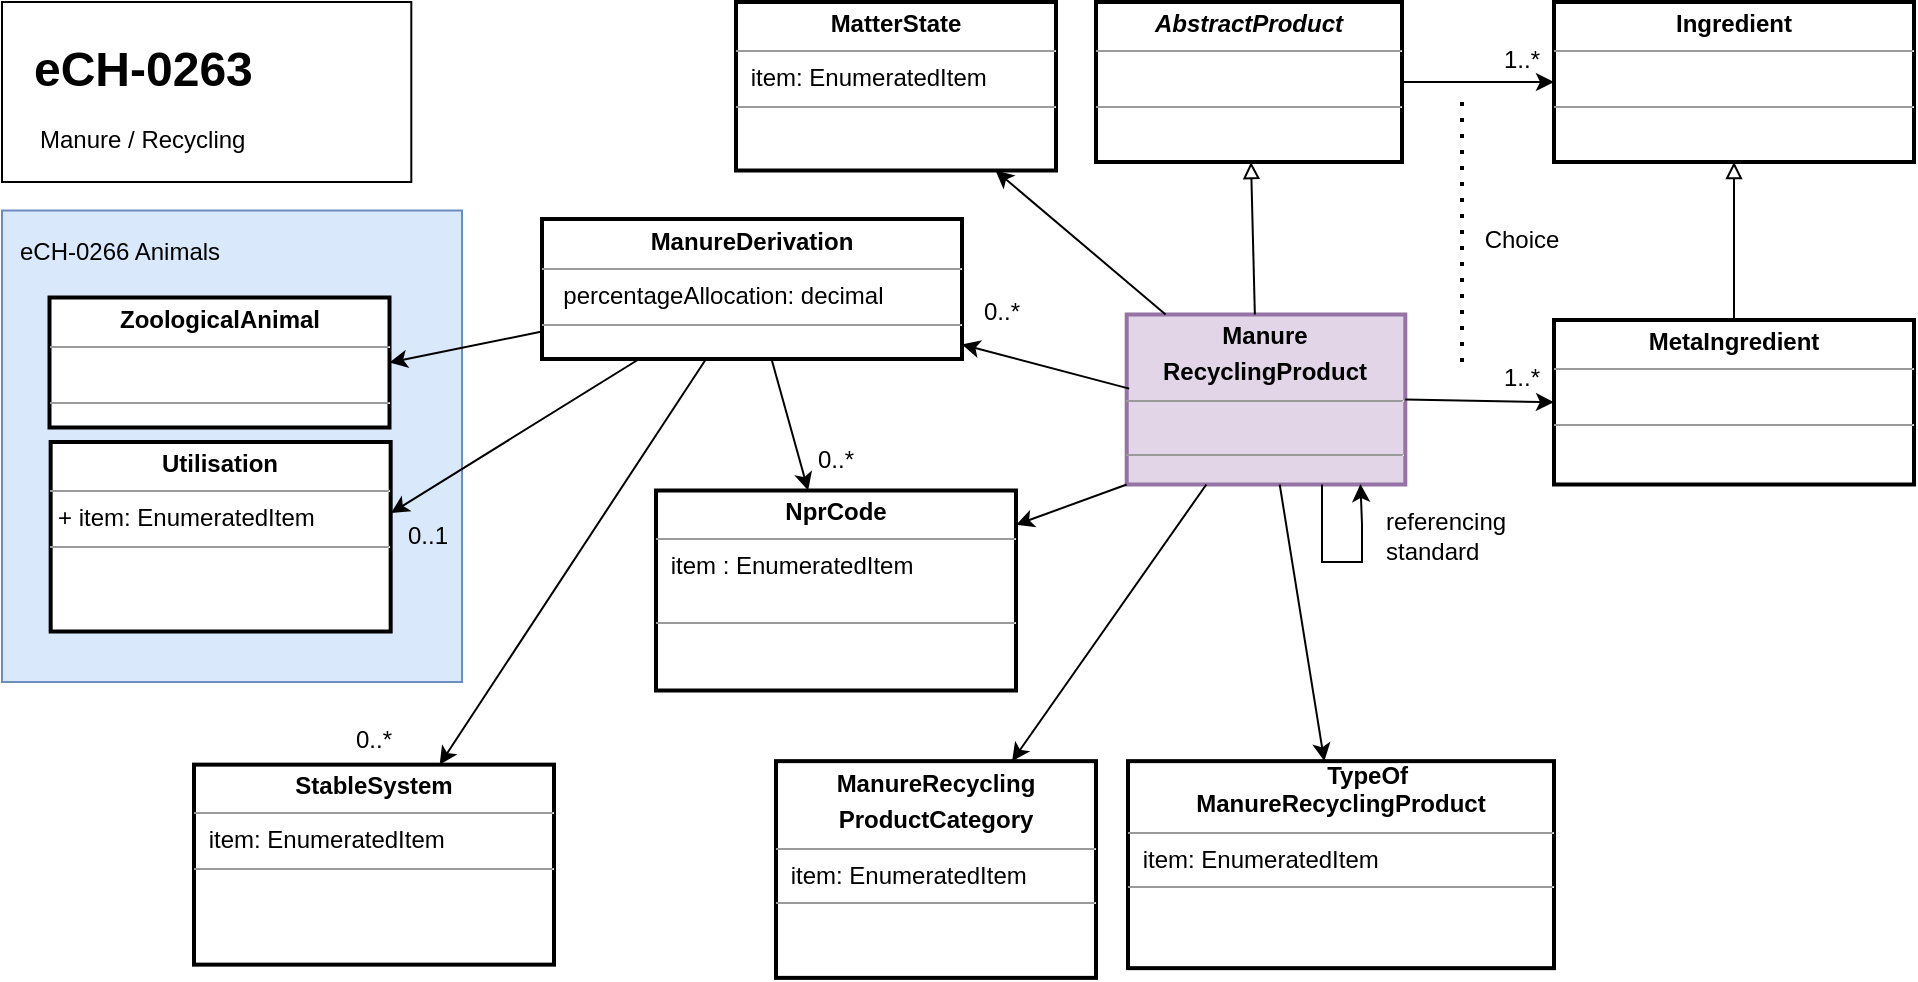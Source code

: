 <mxfile version="20.5.3" type="embed"><diagram name="Page-1" id="qBD6op3qUp-WdUlCAM_y"><mxGraphModel dx="4010" dy="704" grid="1" gridSize="10" guides="1" tooltips="1" connect="1" arrows="1" fold="1" page="1" pageScale="1" pageWidth="1169" pageHeight="827" math="0" shadow="0"><root><mxCell id="0"/><mxCell id="1" parent="0"/><mxCell id="UCvxWR03_ax1GN8wgk-j-15" value="&lt;p style=&quot;margin:0px;margin-top:4px;text-align:center;&quot;&gt;&lt;b&gt;Manure&lt;/b&gt;&lt;/p&gt;&lt;p style=&quot;margin:0px;margin-top:4px;text-align:center;&quot;&gt;&lt;b&gt;RecyclingProduct&lt;/b&gt;&lt;/p&gt;&lt;hr size=&quot;1&quot;&gt;&lt;p style=&quot;margin:0px;margin-left:4px;&quot;&gt;&amp;nbsp;&lt;br&gt;&lt;/p&gt;&lt;hr size=&quot;1&quot;&gt;&lt;p style=&quot;margin:0px;margin-left:4px;&quot;&gt;&lt;br&gt;&lt;/p&gt;" style="verticalAlign=top;align=left;overflow=fill;fontSize=12;fontFamily=Helvetica;html=1;sketch=0;strokeWidth=2;fillColor=#e1d5e7;strokeColor=#9673a6;" parent="1" vertex="1"><mxGeometry x="-2907.65" y="196.25" width="139.3" height="85" as="geometry"/></mxCell><mxCell id="UCvxWR03_ax1GN8wgk-j-17" value="" style="endArrow=classic;html=1;sketch=0;fontFamily=Helvetica;curved=1;" parent="1" source="UCvxWR03_ax1GN8wgk-j-15" target="UCvxWR03_ax1GN8wgk-j-23" edge="1"><mxGeometry width="50" height="50" relative="1" as="geometry"><mxPoint x="-2302.31" y="304.7" as="sourcePoint"/><mxPoint x="-2481.8" y="635.265" as="targetPoint"/></mxGeometry></mxCell><mxCell id="UCvxWR03_ax1GN8wgk-j-23" value="&lt;div style=&quot;text-align: center;&quot;&gt;&lt;span style=&quot;background-color: initial; border-color: var(--border-color);&quot;&gt;&lt;span style=&quot;font-style: italic; white-space: pre;&quot;&gt; &lt;/span&gt;&lt;i&gt;&amp;nbsp; &amp;nbsp; &amp;nbsp; &amp;nbsp;&lt;/i&gt;&lt;b style=&quot;&quot;&gt;TypeOf&lt;/b&gt;&lt;/span&gt;&lt;/div&gt;&lt;span style=&quot;border-color: var(--border-color);&quot;&gt;&lt;div style=&quot;text-align: center;&quot;&gt;&lt;span style=&quot;background-color: initial; border-color: var(--border-color);&quot;&gt;&lt;span style=&quot;background-color: initial;&quot;&gt;&lt;b style=&quot;&quot;&gt;ManureRecyclingProduct&lt;/b&gt;&lt;/span&gt;&lt;/span&gt;&lt;/div&gt;&lt;/span&gt;&lt;hr size=&quot;1&quot;&gt;&lt;p style=&quot;margin:0px;margin-left:4px;&quot;&gt;&amp;nbsp;item: EnumeratedItem&lt;br&gt;&lt;/p&gt;&lt;hr size=&quot;1&quot;&gt;&lt;p style=&quot;margin:0px;margin-left:4px;&quot;&gt;&lt;br&gt;&lt;/p&gt;" style="verticalAlign=top;align=left;overflow=fill;fontSize=12;fontFamily=Helvetica;html=1;sketch=0;strokeWidth=2;" parent="1" vertex="1"><mxGeometry x="-2907" y="419.57" width="213" height="103.5" as="geometry"/></mxCell><mxCell id="UCvxWR03_ax1GN8wgk-j-24" value="" style="rounded=0;whiteSpace=wrap;html=1;fillColor=#dae8fc;strokeColor=#6c8ebf;fontFamily=Helvetica;" parent="1" vertex="1"><mxGeometry x="-3470" y="144.25" width="230" height="235.75" as="geometry"/></mxCell><mxCell id="UCvxWR03_ax1GN8wgk-j-25" value="eCH-0266 Animals" style="text;html=1;strokeColor=none;fillColor=none;align=left;verticalAlign=middle;whiteSpace=wrap;rounded=0;strokeWidth=2;fontFamily=Helvetica;" parent="1" vertex="1"><mxGeometry x="-3463" y="150" width="290" height="30" as="geometry"/></mxCell><mxCell id="UCvxWR03_ax1GN8wgk-j-26" value="&lt;p style=&quot;margin:0px;margin-top:4px;text-align:center;&quot;&gt;&lt;b&gt;ZoologicalAnimal&lt;/b&gt;&lt;/p&gt;&lt;hr size=&quot;1&quot;&gt;&lt;p style=&quot;margin:0px;margin-left:4px;&quot;&gt;&amp;nbsp;&amp;nbsp;&lt;br&gt;&lt;/p&gt;&lt;hr size=&quot;1&quot;&gt;&lt;p style=&quot;margin:0px;margin-left:4px;&quot;&gt;&lt;br&gt;&lt;/p&gt;" style="verticalAlign=top;align=left;overflow=fill;fontSize=12;fontFamily=Helvetica;html=1;sketch=0;strokeWidth=2;" parent="1" vertex="1"><mxGeometry x="-3446.25" y="187.75" width="170" height="65" as="geometry"/></mxCell><mxCell id="UCvxWR03_ax1GN8wgk-j-27" value="&lt;p style=&quot;margin:0px;margin-top:4px;text-align:center;&quot;&gt;&lt;b&gt;ManureDerivation&lt;/b&gt;&lt;/p&gt;&lt;hr size=&quot;1&quot;&gt;&lt;p style=&quot;margin:0px;margin-left:4px;&quot;&gt;&amp;nbsp; percentageAllocation: decimal&lt;br&gt;&lt;/p&gt;&lt;hr size=&quot;1&quot;&gt;&lt;p style=&quot;margin:0px;margin-left:4px;&quot;&gt;&lt;br&gt;&lt;/p&gt;" style="verticalAlign=top;align=left;overflow=fill;fontSize=12;fontFamily=Helvetica;html=1;sketch=0;strokeWidth=2;" parent="1" vertex="1"><mxGeometry x="-3200" y="148.5" width="210" height="70" as="geometry"/></mxCell><mxCell id="UCvxWR03_ax1GN8wgk-j-28" value="" style="endArrow=classic;html=1;sketch=0;fontFamily=Helvetica;curved=1;entryX=1;entryY=0.5;entryDx=0;entryDy=0;" parent="1" source="UCvxWR03_ax1GN8wgk-j-27" target="UCvxWR03_ax1GN8wgk-j-26" edge="1"><mxGeometry width="50" height="50" relative="1" as="geometry"><mxPoint x="-3174.41" y="547.82" as="sourcePoint"/><mxPoint x="-3350.5" y="553.068" as="targetPoint"/></mxGeometry></mxCell><mxCell id="UCvxWR03_ax1GN8wgk-j-29" value="&lt;p style=&quot;margin:0px;margin-top:4px;text-align:center;&quot;&gt;&lt;b&gt;StableSystem&lt;/b&gt;&lt;/p&gt;&lt;hr size=&quot;1&quot;&gt;&lt;p style=&quot;margin:0px;margin-left:4px;&quot;&gt;&amp;nbsp;item: EnumeratedItem&lt;br&gt;&lt;/p&gt;&lt;hr size=&quot;1&quot;&gt;&lt;p style=&quot;margin:0px;margin-left:4px;&quot;&gt;&lt;br&gt;&lt;/p&gt;" style="verticalAlign=top;align=left;overflow=fill;fontSize=12;fontFamily=Helvetica;html=1;sketch=0;strokeWidth=2;" parent="1" vertex="1"><mxGeometry x="-3374" y="421.32" width="180" height="100" as="geometry"/></mxCell><mxCell id="UCvxWR03_ax1GN8wgk-j-30" value="" style="endArrow=classic;html=1;sketch=0;fontFamily=Helvetica;curved=1;" parent="1" source="UCvxWR03_ax1GN8wgk-j-27" target="UCvxWR03_ax1GN8wgk-j-29" edge="1"><mxGeometry width="50" height="50" relative="1" as="geometry"><mxPoint x="-3153" y="260" as="sourcePoint"/><mxPoint x="-3350.5" y="553.068" as="targetPoint"/></mxGeometry></mxCell><mxCell id="UCvxWR03_ax1GN8wgk-j-31" value="&lt;p style=&quot;margin:0px;margin-top:4px;text-align:center;&quot;&gt;&lt;b style=&quot;background-color: initial;&quot;&gt;Utilisation&lt;/b&gt;&lt;br&gt;&lt;/p&gt;&lt;hr size=&quot;1&quot;&gt;&lt;p style=&quot;margin:0px;margin-left:4px;&quot;&gt;+ item: EnumeratedItem&lt;br&gt;&lt;/p&gt;&lt;hr size=&quot;1&quot;&gt;&lt;p style=&quot;margin:0px;margin-left:4px;&quot;&gt;&lt;br&gt;&lt;/p&gt;" style="verticalAlign=top;align=left;overflow=fill;fontSize=12;fontFamily=Helvetica;html=1;sketch=0;strokeWidth=2;" parent="1" vertex="1"><mxGeometry x="-3445.67" y="260" width="170" height="94.75" as="geometry"/></mxCell><mxCell id="UCvxWR03_ax1GN8wgk-j-32" value="" style="endArrow=classic;html=1;sketch=0;fontFamily=Helvetica;curved=1;entryX=1.001;entryY=0.375;entryDx=0;entryDy=0;entryPerimeter=0;" parent="1" source="UCvxWR03_ax1GN8wgk-j-27" target="UCvxWR03_ax1GN8wgk-j-31" edge="1"><mxGeometry width="50" height="50" relative="1" as="geometry"><mxPoint x="-3126.35" y="575.75" as="sourcePoint"/><mxPoint x="-3268.148" y="786.75" as="targetPoint"/></mxGeometry></mxCell><mxCell id="UCvxWR03_ax1GN8wgk-j-33" value="0..1" style="text;html=1;strokeColor=none;fillColor=none;align=center;verticalAlign=middle;whiteSpace=wrap;rounded=0;fontFamily=Helvetica;" parent="1" vertex="1"><mxGeometry x="-3287" y="292.38" width="60" height="30" as="geometry"/></mxCell><mxCell id="UCvxWR03_ax1GN8wgk-j-37" value="&lt;p style=&quot;margin:0px;margin-top:4px;text-align:center;&quot;&gt;&lt;b&gt;ManureRecycling&lt;/b&gt;&lt;/p&gt;&lt;p style=&quot;margin:0px;margin-top:4px;text-align:center;&quot;&gt;&lt;b style=&quot;background-color: initial;&quot;&gt;ProductCategory&lt;/b&gt;&lt;/p&gt;&lt;hr size=&quot;1&quot;&gt;&lt;p style=&quot;margin:0px;margin-left:4px;&quot;&gt;&amp;nbsp;item: EnumeratedItem&lt;br&gt;&lt;/p&gt;&lt;hr size=&quot;1&quot;&gt;&lt;p style=&quot;margin:0px;margin-left:4px;&quot;&gt;&lt;br&gt;&lt;/p&gt;" style="verticalAlign=top;align=left;overflow=fill;fontSize=12;fontFamily=Helvetica;html=1;sketch=0;strokeWidth=2;" parent="1" vertex="1"><mxGeometry x="-3083" y="419.57" width="160" height="108.37" as="geometry"/></mxCell><mxCell id="UCvxWR03_ax1GN8wgk-j-38" value="" style="endArrow=classic;html=1;sketch=0;fontFamily=Helvetica;curved=1;" parent="1" source="UCvxWR03_ax1GN8wgk-j-15" target="UCvxWR03_ax1GN8wgk-j-37" edge="1"><mxGeometry width="50" height="50" relative="1" as="geometry"><mxPoint x="-2559.296" y="265.25" as="sourcePoint"/><mxPoint x="-2529.655" y="354.25" as="targetPoint"/></mxGeometry></mxCell><mxCell id="UCvxWR03_ax1GN8wgk-j-39" value="&lt;p style=&quot;margin:0px;margin-top:4px;text-align:center;&quot;&gt;&lt;b&gt;NprCode&lt;/b&gt;&lt;/p&gt;&lt;hr size=&quot;1&quot;&gt;&lt;p style=&quot;margin:0px;margin-left:4px;&quot;&gt;&amp;nbsp;item : EnumeratedItem&lt;br&gt;&lt;/p&gt;&lt;p style=&quot;margin:0px;margin-left:4px;&quot;&gt;&amp;nbsp;&lt;/p&gt;&lt;hr size=&quot;1&quot;&gt;&lt;p style=&quot;margin:0px;margin-left:4px;&quot;&gt;&lt;br&gt;&lt;/p&gt;" style="verticalAlign=top;align=left;overflow=fill;fontSize=12;fontFamily=Helvetica;html=1;sketch=0;strokeWidth=2;" parent="1" vertex="1"><mxGeometry x="-3143" y="284.25" width="180" height="100" as="geometry"/></mxCell><mxCell id="UCvxWR03_ax1GN8wgk-j-40" value="" style="endArrow=classic;html=1;sketch=0;fontFamily=Helvetica;curved=1;exitX=0;exitY=1;exitDx=0;exitDy=0;" parent="1" source="UCvxWR03_ax1GN8wgk-j-15" target="UCvxWR03_ax1GN8wgk-j-39" edge="1"><mxGeometry width="50" height="50" relative="1" as="geometry"><mxPoint x="-2780.766" y="265.335" as="sourcePoint"/><mxPoint x="-2901.75" y="274.061" as="targetPoint"/></mxGeometry></mxCell><mxCell id="UCvxWR03_ax1GN8wgk-j-42" value="&lt;p style=&quot;margin:0px;margin-top:4px;text-align:center;&quot;&gt;&lt;b style=&quot;background-color: initial;&quot;&gt;MatterState&lt;/b&gt;&lt;br&gt;&lt;/p&gt;&lt;hr size=&quot;1&quot;&gt;&lt;p style=&quot;margin:0px;margin-left:4px;&quot;&gt;&amp;nbsp;item: EnumeratedItem&lt;br&gt;&lt;/p&gt;&lt;hr size=&quot;1&quot;&gt;&lt;p style=&quot;margin:0px;margin-left:4px;&quot;&gt;&lt;br&gt;&lt;/p&gt;" style="verticalAlign=top;align=left;overflow=fill;fontSize=12;fontFamily=Helvetica;html=1;sketch=0;strokeWidth=2;" parent="1" vertex="1"><mxGeometry x="-3103" y="40" width="160" height="84.25" as="geometry"/></mxCell><mxCell id="UCvxWR03_ax1GN8wgk-j-43" value="" style="endArrow=classic;html=1;sketch=0;fontFamily=Helvetica;curved=1;" parent="1" source="UCvxWR03_ax1GN8wgk-j-15" target="UCvxWR03_ax1GN8wgk-j-42" edge="1"><mxGeometry width="50" height="50" relative="1" as="geometry"><mxPoint x="-2927.884" y="279.025" as="sourcePoint"/><mxPoint x="-2762.87" y="555.25" as="targetPoint"/></mxGeometry></mxCell><mxCell id="UCvxWR03_ax1GN8wgk-j-44" value="0..*" style="text;html=1;strokeColor=none;fillColor=none;align=center;verticalAlign=middle;whiteSpace=wrap;rounded=0;fontFamily=Helvetica;" parent="1" vertex="1"><mxGeometry x="-3314" y="393.75" width="60" height="30" as="geometry"/></mxCell><mxCell id="UCvxWR03_ax1GN8wgk-j-55" value="" style="endArrow=classic;html=1;sketch=0;fontFamily=Helvetica;curved=1;exitX=0.009;exitY=0.436;exitDx=0;exitDy=0;exitPerimeter=0;" parent="1" source="UCvxWR03_ax1GN8wgk-j-15" target="UCvxWR03_ax1GN8wgk-j-27" edge="1"><mxGeometry width="50" height="50" relative="1" as="geometry"><mxPoint x="-3090" y="245.25" as="sourcePoint"/><mxPoint x="-3058" y="293.25" as="targetPoint"/></mxGeometry></mxCell><mxCell id="UCvxWR03_ax1GN8wgk-j-56" value="0..*" style="text;html=1;strokeColor=none;fillColor=none;align=center;verticalAlign=middle;whiteSpace=wrap;rounded=0;fontFamily=Helvetica;" parent="1" vertex="1"><mxGeometry x="-3000" y="180" width="60" height="30" as="geometry"/></mxCell><mxCell id="UCvxWR03_ax1GN8wgk-j-57" value="0..*" style="text;html=1;strokeColor=none;fillColor=none;align=center;verticalAlign=middle;whiteSpace=wrap;rounded=0;fontFamily=Helvetica;" parent="1" vertex="1"><mxGeometry x="-3083" y="254.25" width="60" height="30" as="geometry"/></mxCell><mxCell id="2" value="" style="rounded=0;whiteSpace=wrap;html=1;fontFamily=Helvetica;" parent="1" vertex="1"><mxGeometry x="-3470" y="40" width="204.65" height="90" as="geometry"/></mxCell><mxCell id="3" value="&lt;h1&gt;&lt;span style=&quot;background-color: initial;&quot;&gt;eCH-0263&lt;/span&gt;&lt;/h1&gt;&lt;div&gt;&lt;br&gt;&lt;/div&gt;" style="text;html=1;strokeColor=none;fillColor=none;spacing=5;spacingTop=-20;whiteSpace=wrap;overflow=hidden;rounded=0;strokeWidth=2;fontFamily=Helvetica;" parent="1" vertex="1"><mxGeometry x="-3458.52" y="54.25" width="195.7" height="40" as="geometry"/></mxCell><mxCell id="4" value="Manure / Recycling" style="text;html=1;strokeColor=none;fillColor=none;align=left;verticalAlign=middle;whiteSpace=wrap;rounded=0;strokeWidth=2;fontFamily=Helvetica;" parent="1" vertex="1"><mxGeometry x="-3453.25" y="94.25" width="166.25" height="30" as="geometry"/></mxCell><mxCell id="6" value="&lt;p style=&quot;margin:0px;margin-top:4px;text-align:center;&quot;&gt;&lt;b&gt;&lt;i&gt;AbstractProduct&lt;/i&gt;&lt;/b&gt;&lt;/p&gt;&lt;hr size=&quot;1&quot;&gt;&lt;p style=&quot;margin:0px;margin-left:4px;&quot;&gt;&lt;br&gt;&lt;/p&gt;&lt;hr size=&quot;1&quot;&gt;&lt;p style=&quot;margin:0px;margin-left:4px;&quot;&gt;&lt;br&gt;&lt;/p&gt;" style="verticalAlign=top;align=left;overflow=fill;fontSize=12;fontFamily=Helvetica;html=1;sketch=0;strokeWidth=2;" parent="1" vertex="1"><mxGeometry x="-2923" y="40" width="153" height="80" as="geometry"/></mxCell><mxCell id="7" value="" style="endArrow=block;html=1;sketch=0;fontFamily=Helvetica;curved=1;endFill=0;exitX=0.46;exitY=0;exitDx=0;exitDy=0;exitPerimeter=0;" parent="1" source="UCvxWR03_ax1GN8wgk-j-15" target="6" edge="1"><mxGeometry width="50" height="50" relative="1" as="geometry"><mxPoint x="-2730.65" y="161.118" as="sourcePoint"/><mxPoint x="-3385.53" y="602.325" as="targetPoint"/></mxGeometry></mxCell><mxCell id="8" value="" style="endArrow=classic;html=1;sketch=0;fontFamily=Helvetica;curved=1;" parent="1" source="UCvxWR03_ax1GN8wgk-j-27" target="UCvxWR03_ax1GN8wgk-j-39" edge="1"><mxGeometry width="50" height="50" relative="1" as="geometry"><mxPoint x="-2897.65" y="291.25" as="sourcePoint"/><mxPoint x="-2960" y="312.941" as="targetPoint"/></mxGeometry></mxCell><mxCell id="9" value="&lt;p style=&quot;margin:0px;margin-top:4px;text-align:center;&quot;&gt;&lt;b&gt;Ingredient&lt;/b&gt;&lt;/p&gt;&lt;hr size=&quot;1&quot;&gt;&lt;p style=&quot;margin:0px;margin-left:4px;&quot;&gt;&amp;nbsp;&lt;/p&gt;&lt;hr size=&quot;1&quot;&gt;&lt;p style=&quot;margin:0px;margin-left:4px;&quot;&gt;&lt;br&gt;&lt;/p&gt;" style="verticalAlign=top;align=left;overflow=fill;fontSize=12;fontFamily=Helvetica;html=1;sketch=0;strokeWidth=2;" parent="1" vertex="1"><mxGeometry x="-2694" y="40" width="180" height="80" as="geometry"/></mxCell><mxCell id="10" value="&lt;p style=&quot;margin:0px;margin-top:4px;text-align:center;&quot;&gt;&lt;b&gt;MetaIngredient&lt;/b&gt;&lt;/p&gt;&lt;hr size=&quot;1&quot;&gt;&lt;p style=&quot;margin:0px;margin-left:4px;&quot;&gt;&amp;nbsp;&amp;nbsp;&lt;/p&gt;&lt;hr size=&quot;1&quot;&gt;&lt;p style=&quot;margin:0px;margin-left:4px;&quot;&gt;&lt;br&gt;&lt;/p&gt;" style="verticalAlign=top;align=left;overflow=fill;fontSize=12;fontFamily=Helvetica;html=1;sketch=0;strokeWidth=2;" parent="1" vertex="1"><mxGeometry x="-2694" y="199" width="180" height="82.25" as="geometry"/></mxCell><mxCell id="11" value="" style="endArrow=block;html=1;sketch=0;fontFamily=Helvetica;curved=1;endFill=0;exitX=0.5;exitY=0;exitDx=0;exitDy=0;entryX=0.5;entryY=1;entryDx=0;entryDy=0;" parent="1" source="10" target="9" edge="1"><mxGeometry width="50" height="50" relative="1" as="geometry"><mxPoint x="-2833.572" y="206.25" as="sourcePoint"/><mxPoint x="-2835.493" y="130.0" as="targetPoint"/></mxGeometry></mxCell><mxCell id="12" value="" style="endArrow=classic;html=1;sketch=0;fontFamily=Helvetica;curved=1;entryX=0;entryY=0.5;entryDx=0;entryDy=0;" parent="1" source="6" target="9" edge="1"><mxGeometry width="50" height="50" relative="1" as="geometry"><mxPoint x="-2878.2" y="206.25" as="sourcePoint"/><mxPoint x="-2963.243" y="134.25" as="targetPoint"/></mxGeometry></mxCell><mxCell id="13" value="" style="endArrow=classic;html=1;sketch=0;fontFamily=Helvetica;curved=1;entryX=0;entryY=0.5;entryDx=0;entryDy=0;exitX=1;exitY=0.5;exitDx=0;exitDy=0;" parent="1" source="UCvxWR03_ax1GN8wgk-j-15" target="10" edge="1"><mxGeometry width="50" height="50" relative="1" as="geometry"><mxPoint x="-2760" y="90" as="sourcePoint"/><mxPoint x="-2684" y="90" as="targetPoint"/></mxGeometry></mxCell><mxCell id="14" value="Choice" style="text;html=1;strokeColor=none;fillColor=none;align=center;verticalAlign=middle;whiteSpace=wrap;rounded=0;" parent="1" vertex="1"><mxGeometry x="-2740" y="144.25" width="60" height="30" as="geometry"/></mxCell><mxCell id="15" value="" style="endArrow=none;dashed=1;html=1;dashPattern=1 3;strokeWidth=2;rounded=0;exitX=0;exitY=0.25;exitDx=0;exitDy=0;" parent="1" source="17" edge="1"><mxGeometry width="50" height="50" relative="1" as="geometry"><mxPoint x="-2740" y="240" as="sourcePoint"/><mxPoint x="-2740" y="90" as="targetPoint"/></mxGeometry></mxCell><mxCell id="16" value="1..*" style="text;html=1;strokeColor=none;fillColor=none;align=center;verticalAlign=middle;whiteSpace=wrap;rounded=0;fontFamily=Helvetica;" parent="1" vertex="1"><mxGeometry x="-2740" y="54.25" width="60" height="30" as="geometry"/></mxCell><mxCell id="17" value="1..*" style="text;html=1;strokeColor=none;fillColor=none;align=center;verticalAlign=middle;whiteSpace=wrap;rounded=0;fontFamily=Helvetica;" parent="1" vertex="1"><mxGeometry x="-2740" y="212.5" width="60" height="30" as="geometry"/></mxCell><mxCell id="18" style="edgeStyle=orthogonalEdgeStyle;rounded=0;orthogonalLoop=1;jettySize=auto;html=1;entryX=0.839;entryY=0.997;entryDx=0;entryDy=0;entryPerimeter=0;" parent="1" source="UCvxWR03_ax1GN8wgk-j-15" target="UCvxWR03_ax1GN8wgk-j-15" edge="1"><mxGeometry relative="1" as="geometry"><Array as="points"><mxPoint x="-2810" y="320"/><mxPoint x="-2790" y="320"/><mxPoint x="-2790" y="301"/><mxPoint x="-2791" y="301"/></Array></mxGeometry></mxCell><mxCell id="19" value="referencing&lt;br&gt;standard" style="text;html=1;strokeColor=none;fillColor=none;align=left;verticalAlign=middle;whiteSpace=wrap;rounded=0;" parent="1" vertex="1"><mxGeometry x="-2780" y="292.38" width="60" height="30" as="geometry"/></mxCell></root></mxGraphModel></diagram></mxfile>